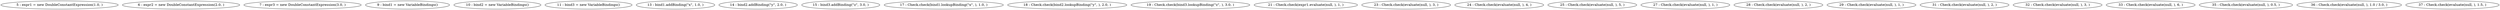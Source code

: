 digraph G {
"5 : expr1 = new DoubleConstantExpression(1.0, )"
"6 : expr2 = new DoubleConstantExpression(2.0, )"
"7 : expr3 = new DoubleConstantExpression(3.0, )"
"9 : bind1 = new VariableBindings()"
"10 : bind2 = new VariableBindings()"
"11 : bind3 = new VariableBindings()"
"13 : bind1.addBinding(\"x\", 1.0, )"
"14 : bind2.addBinding(\"y\", 2.0, )"
"15 : bind3.addBinding(\"z\", 3.0, )"
"17 : Check.check(bind1.lookupBinding(\"x\", ), 1.0, )"
"18 : Check.check(bind2.lookupBinding(\"y\", ), 2.0, )"
"19 : Check.check(bind3.lookupBinding(\"z\", ), 3.0, )"
"21 : Check.check(expr1.evaluate(null, ), 1, )"
"23 : Check.check(evaluate(null, ), 3, )"
"24 : Check.check(evaluate(null, ), 4, )"
"25 : Check.check(evaluate(null, ), 5, )"
"27 : Check.check(evaluate(null, ), 1, )"
"28 : Check.check(evaluate(null, ), 2, )"
"29 : Check.check(evaluate(null, ), 1, )"
"31 : Check.check(evaluate(null, ), 2, )"
"32 : Check.check(evaluate(null, ), 3, )"
"33 : Check.check(evaluate(null, ), 6, )"
"35 : Check.check(evaluate(null, ), 0.5, )"
"36 : Check.check(evaluate(null, ), 1.0 / 3.0, )"
"37 : Check.check(evaluate(null, ), 1.5, )"
}